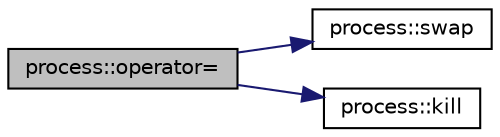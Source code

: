 digraph "process::operator="
{
 // LATEX_PDF_SIZE
  edge [fontname="Helvetica",fontsize="10",labelfontname="Helvetica",labelfontsize="10"];
  node [fontname="Helvetica",fontsize="10",shape=record];
  rankdir="LR";
  Node53 [label="process::operator=",height=0.2,width=0.4,color="black", fillcolor="grey75", style="filled", fontcolor="black",tooltip=" "];
  Node53 -> Node54 [color="midnightblue",fontsize="10",style="solid",fontname="Helvetica"];
  Node54 [label="process::swap",height=0.2,width=0.4,color="black", fillcolor="white", style="filled",URL="$classprocess.html#a1e51393ba0759186bd627658d1cca81d",tooltip=" "];
  Node53 -> Node55 [color="midnightblue",fontsize="10",style="solid",fontname="Helvetica"];
  Node55 [label="process::kill",height=0.2,width=0.4,color="black", fillcolor="white", style="filled",URL="$classprocess.html#a217a9f72c54fb962f5c56cf0934901e5",tooltip="Send signal SIG to the process."];
}

